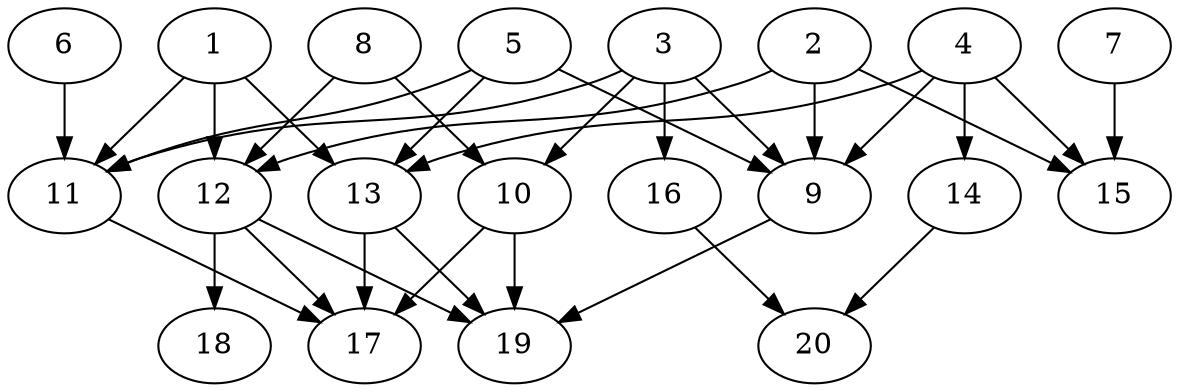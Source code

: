// DAG automatically generated by daggen at Wed Jul 24 22:02:40 2019
// ./daggen --dot -n 20 --ccr 0.5 --fat 0.6 --regular 0.5 --density 0.5 --mindata 5242880 --maxdata 52428800 
digraph G {
  1 [size="55255040", alpha="0.09", expect_size="27627520"] 
  1 -> 11 [size ="27627520"]
  1 -> 12 [size ="27627520"]
  1 -> 13 [size ="27627520"]
  2 [size="89104384", alpha="0.19", expect_size="44552192"] 
  2 -> 9 [size ="44552192"]
  2 -> 12 [size ="44552192"]
  2 -> 15 [size ="44552192"]
  3 [size="50421760", alpha="0.08", expect_size="25210880"] 
  3 -> 9 [size ="25210880"]
  3 -> 10 [size ="25210880"]
  3 -> 11 [size ="25210880"]
  3 -> 16 [size ="25210880"]
  4 [size="45346816", alpha="0.18", expect_size="22673408"] 
  4 -> 9 [size ="22673408"]
  4 -> 13 [size ="22673408"]
  4 -> 14 [size ="22673408"]
  4 -> 15 [size ="22673408"]
  5 [size="19286016", alpha="0.11", expect_size="9643008"] 
  5 -> 9 [size ="9643008"]
  5 -> 11 [size ="9643008"]
  5 -> 13 [size ="9643008"]
  6 [size="12904448", alpha="0.04", expect_size="6452224"] 
  6 -> 11 [size ="6452224"]
  7 [size="61179904", alpha="0.03", expect_size="30589952"] 
  7 -> 15 [size ="30589952"]
  8 [size="45295616", alpha="0.18", expect_size="22647808"] 
  8 -> 10 [size ="22647808"]
  8 -> 12 [size ="22647808"]
  9 [size="17686528", alpha="0.14", expect_size="8843264"] 
  9 -> 19 [size ="8843264"]
  10 [size="96401408", alpha="0.11", expect_size="48200704"] 
  10 -> 17 [size ="48200704"]
  10 -> 19 [size ="48200704"]
  11 [size="38711296", alpha="0.11", expect_size="19355648"] 
  11 -> 17 [size ="19355648"]
  12 [size="79327232", alpha="0.06", expect_size="39663616"] 
  12 -> 17 [size ="39663616"]
  12 -> 18 [size ="39663616"]
  12 -> 19 [size ="39663616"]
  13 [size="74704896", alpha="0.05", expect_size="37352448"] 
  13 -> 17 [size ="37352448"]
  13 -> 19 [size ="37352448"]
  14 [size="16975872", alpha="0.06", expect_size="8487936"] 
  14 -> 20 [size ="8487936"]
  15 [size="99903488", alpha="0.09", expect_size="49951744"] 
  16 [size="59781120", alpha="0.12", expect_size="29890560"] 
  16 -> 20 [size ="29890560"]
  17 [size="80138240", alpha="0.12", expect_size="40069120"] 
  18 [size="96485376", alpha="0.11", expect_size="48242688"] 
  19 [size="86026240", alpha="0.02", expect_size="43013120"] 
  20 [size="57645056", alpha="0.12", expect_size="28822528"] 
}
